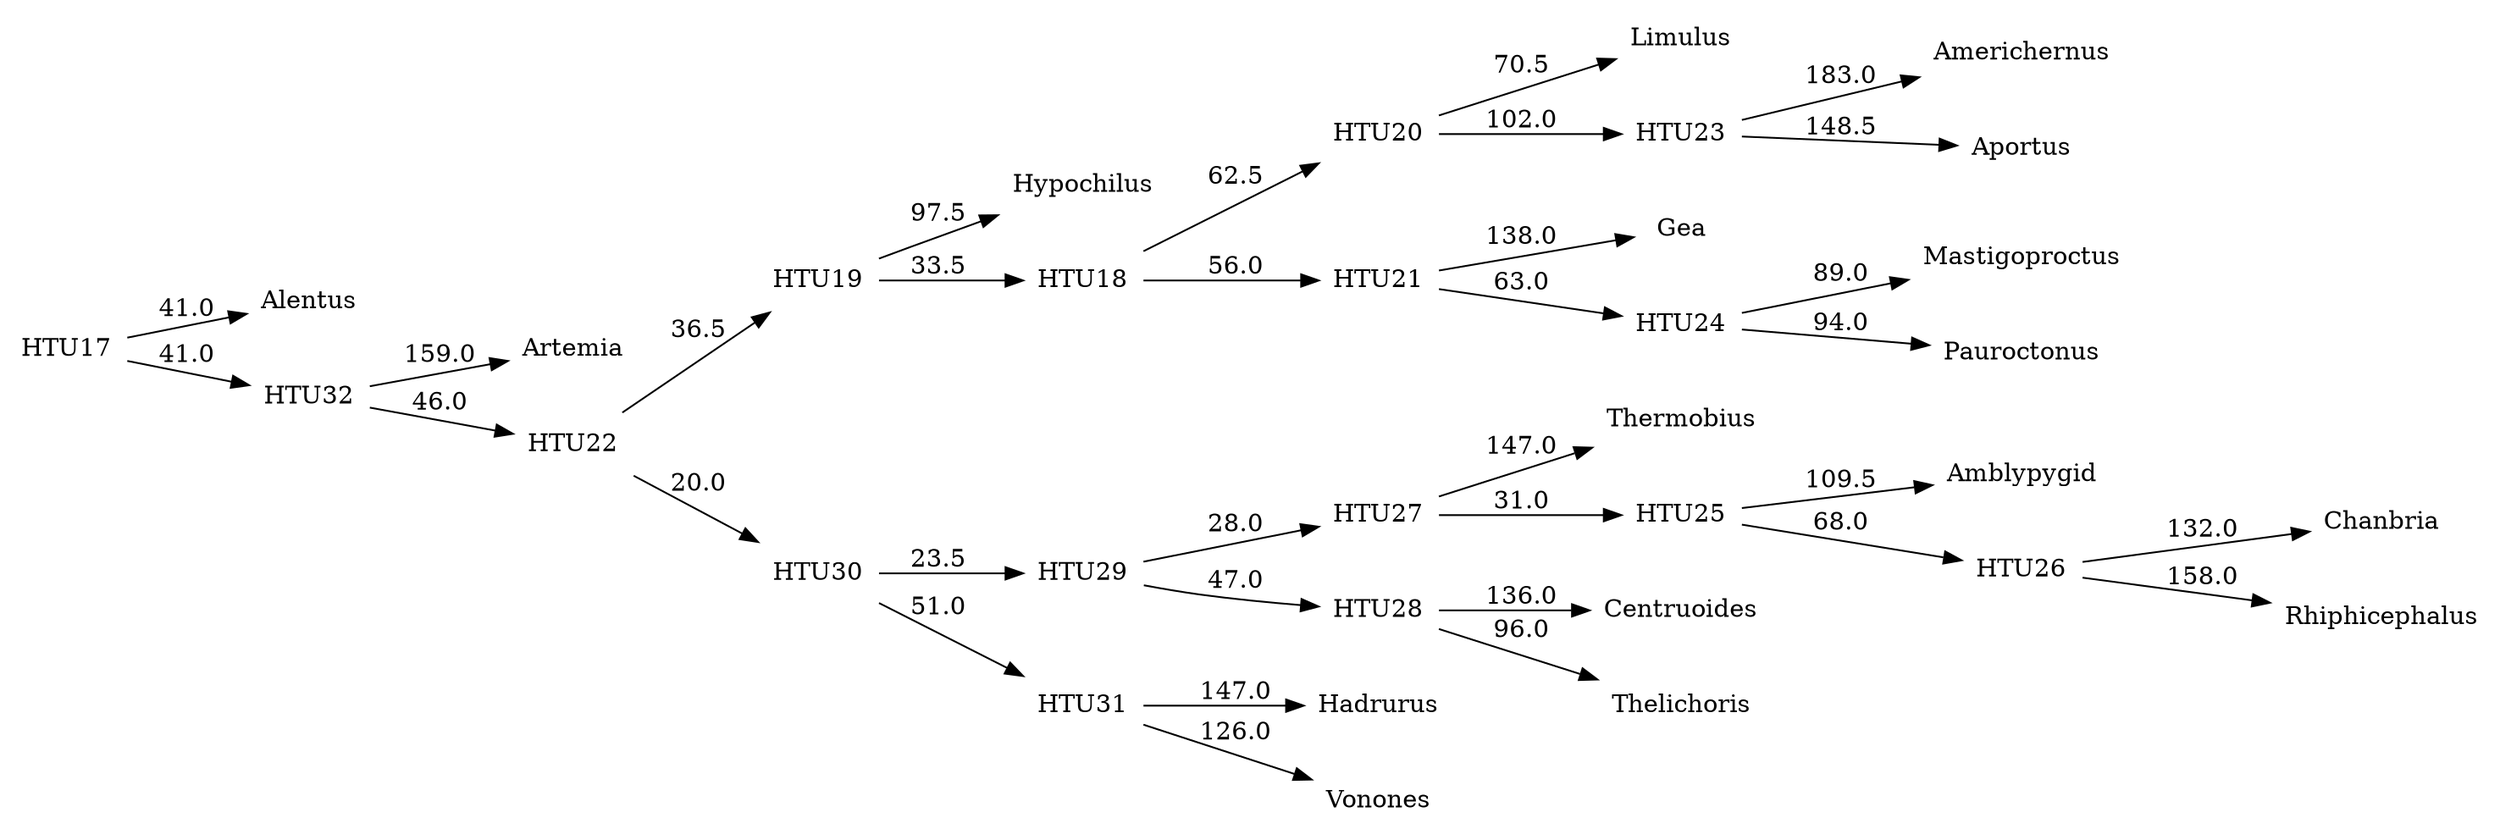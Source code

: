 digraph G {
	rankdir = LR;	node [ shape = none];

    0 [label=Alentus];
    1 [label=Amblypygid];
    2 [label=Americhernus];
    3 [label=Aportus];
    4 [label=Artemia];
    5 [label=Centruoides];
    6 [label=Chanbria];
    7 [label=Gea];
    8 [label=Hadrurus];
    9 [label=Hypochilus];
    10 [label=Limulus];
    11 [label=Mastigoproctus];
    12 [label=Pauroctonus];
    13 [label=Rhiphicephalus];
    14 [label=Thelichoris];
    15 [label=Thermobius];
    16 [label=Vonones];
    17 [label=HTU17];
    18 [label=HTU18];
    19 [label=HTU19];
    20 [label=HTU20];
    21 [label=HTU21];
    22 [label=HTU22];
    23 [label=HTU23];
    24 [label=HTU24];
    25 [label=HTU25];
    26 [label=HTU26];
    27 [label=HTU27];
    28 [label=HTU28];
    29 [label=HTU29];
    30 [label=HTU30];
    31 [label=HTU31];
    32 [label=HTU32];
    17 -> 0 [label=41.0];
    17 -> 32 [label=41.0];
    18 -> 20 [label=62.5];
    18 -> 21 [label=56.0];
    19 -> 9 [label=97.5];
    19 -> 18 [label=33.5];
    20 -> 10 [label=70.5];
    20 -> 23 [label=102.0];
    21 -> 7 [label=138.0];
    21 -> 24 [label=63.0];
    22 -> 19 [label=36.5];
    22 -> 30 [label=20.0];
    23 -> 2 [label=183.0];
    23 -> 3 [label=148.5];
    24 -> 11 [label=89.0];
    24 -> 12 [label=94.0];
    25 -> 1 [label=109.5];
    25 -> 26 [label=68.0];
    26 -> 6 [label=132.0];
    26 -> 13 [label=158.0];
    27 -> 15 [label=147.0];
    27 -> 25 [label=31.0];
    28 -> 5 [label=136.0];
    28 -> 14 [label=96.0];
    29 -> 27 [label=28.0];
    29 -> 28 [label=47.0];
    30 -> 29 [label=23.5];
    30 -> 31 [label=51.0];
    31 -> 8 [label=147.0];
    31 -> 16 [label=126.0];
    32 -> 4 [label=159.0];
    32 -> 22 [label=46.0];
}
//1814.0
digraph G {
	rankdir = LR;	node [ shape = none];

    0 [label=Alentus];
    1 [label=Amblypygid];
    2 [label=Americhernus];
    3 [label=Aportus];
    4 [label=Artemia];
    5 [label=Centruoides];
    6 [label=Chanbria];
    7 [label=Gea];
    8 [label=Hadrurus];
    9 [label=Hypochilus];
    10 [label=Limulus];
    11 [label=Mastigoproctus];
    12 [label=Pauroctonus];
    13 [label=Rhiphicephalus];
    14 [label=Thelichoris];
    15 [label=Thermobius];
    16 [label=Vonones];
    17 [label=HTU17];
    18 [label=HTU18];
    19 [label=HTU19];
    20 [label=HTU20];
    21 [label=HTU21];
    22 [label=HTU22];
    23 [label=HTU23];
    24 [label=HTU24];
    25 [label=HTU25];
    26 [label=HTU26];
    27 [label=HTU27];
    28 [label=HTU28];
    29 [label=HTU29];
    30 [label=HTU30];
    31 [label=HTU31];
    32 [label=HTU32];
    17 -> 0 [label=43.5];
    17 -> 32 [label=43.5];
    18 -> 5 [label=128.5];
    18 -> 19 [label=45.0];
    19 -> 21 [label=65.5];
    19 -> 23 [label=42.0];
    20 -> 9 [label=103.5];
    20 -> 18 [label=24.0];
    21 -> 10 [label=72.0];
    21 -> 24 [label=108.0];
    22 -> 20 [label=21.5];
    22 -> 30 [label=38.5];
    23 -> 15 [label=129.5];
    23 -> 25 [label=39.0];
    24 -> 2 [label=188.0];
    24 -> 3 [label=151.5];
    25 -> 11 [label=103.5];
    25 -> 12 [label=90.5];
    26 -> 1 [label=100.5];
    26 -> 27 [label=47.0];
    27 -> 6 [label=127.0];
    27 -> 13 [label=141.0];
    28 -> 7 [label=171.5];
    28 -> 14 [label=83.0];
    29 -> 26 [label=34.0];
    29 -> 28 [label=40.0];
    30 -> 29 [label=36.0];
    30 -> 31 [label=39.0];
    31 -> 8 [label=162.0];
    31 -> 16 [label=104.0];
    32 -> 4 [label=159.5];
    32 -> 22 [label=65.5];
}
//1813.0
digraph G {
	rankdir = LR;	node [ shape = none];

    0 [label=Alentus];
    1 [label=Amblypygid];
    2 [label=Americhernus];
    3 [label=Aportus];
    4 [label=Artemia];
    5 [label=Centruoides];
    6 [label=Chanbria];
    7 [label=Gea];
    8 [label=Hadrurus];
    9 [label=Hypochilus];
    10 [label=Limulus];
    11 [label=Mastigoproctus];
    12 [label=Pauroctonus];
    13 [label=Rhiphicephalus];
    14 [label=Thelichoris];
    15 [label=Thermobius];
    16 [label=Vonones];
    17 [label=HTU17];
    18 [label=HTU18];
    19 [label=HTU19];
    20 [label=HTU20];
    21 [label=HTU21];
    22 [label=HTU22];
    23 [label=HTU23];
    24 [label=HTU24];
    25 [label=HTU25];
    26 [label=HTU26];
    27 [label=HTU27];
    28 [label=HTU28];
    29 [label=HTU29];
    30 [label=HTU30];
    31 [label=HTU31];
    32 [label=HTU32];
    33 [label=HTU33];
    34 [label=HTU34];
    35 [label=HTU35];
    36 [label=HTU36];
    37 [label=HTU37];
    38 [label=HTU38];
    39 [label=HTU39];
    40 [label=HTU40];
    17 -> 0 [label=103.5];
    17 -> 37 [label=111.0];
    18 -> 19 [label=44.5];
    18 -> 38 [label=10.0];
    19 -> 21 [label=48.5];
    19 -> 22 [label=23.0];
    20 -> 9 [label=82.5];
    20 -> 18 [label=23.0];
    21 -> 10 [label=74.0];
    21 -> 23 [label=40.5];
    22 -> 25 [label=30.0];
    22 -> 39 [label=7.5];
    23 -> 16 [label=83.5];
    23 -> 26 [label=43.5];
    24 -> 20 [label=29.0];
    24 -> 35 [label=34.5];
    25 -> 28 [label=31.5];
    25 -> 40 [label=5.0];
    26 -> 27 [label=90.0];
    26 -> 36 [label=10.5];
    27 -> 2 [label=195.0];
    27 -> 3 [label=151.5];
    28 -> 11 [label=92.0];
    28 -> 12 [label=92.0];
    29 -> 30 [label=40.5];
    29 -> 36 [label=8.0];
    30 -> 6 [label=165.0];
    30 -> 13 [label=114.0];
    31 -> 29 [label=28.0];
    31 -> 40 [label=5.0];
    32 -> 14 [label=52.0];
    32 -> 39 [label=4.0];
    33 -> 32 [label=41.5];
    33 -> 38 [label=7.0];
    34 -> 31 [label=36.0];
    34 -> 33 [label=21.0];
    35 -> 8 [label=134.5];
    35 -> 34 [label=71.5];
    36 -> 1 [label=95.5];
    37 -> 4 [label=146.0];
    37 -> 24 [label=42.5];
    38 -> 5 [label=98.5];
    39 -> 7 [label=163.5];
    40 -> 15 [label=129.0];
}
//1810.0625
digraph G {
	rankdir = LR;	node [ shape = none];

    0 [label=Alentus];
    1 [label=Amblypygid];
    2 [label=Americhernus];
    3 [label=Aportus];
    4 [label=Artemia];
    5 [label=Centruoides];
    6 [label=Chanbria];
    7 [label=Gea];
    8 [label=Hadrurus];
    9 [label=Hypochilus];
    10 [label=Limulus];
    11 [label=Mastigoproctus];
    12 [label=Pauroctonus];
    13 [label=Rhiphicephalus];
    14 [label=Thelichoris];
    15 [label=Thermobius];
    16 [label=Vonones];
    17 [label=HTU17];
    18 [label=HTU18];
    19 [label=HTU19];
    20 [label=HTU20];
    21 [label=HTU21];
    22 [label=HTU22];
    23 [label=HTU23];
    24 [label=HTU24];
    25 [label=HTU25];
    26 [label=HTU26];
    27 [label=HTU27];
    28 [label=HTU28];
    29 [label=HTU29];
    30 [label=HTU30];
    31 [label=HTU31];
    32 [label=HTU32];
    17 -> 0 [label=99.0];
    17 -> 32 [label=106.5];
    18 -> 20 [label=57.0];
    18 -> 24 [label=40.5];
    19 -> 9 [label=84.0];
    19 -> 18 [label=53.0];
    20 -> 10 [label=77.0];
    20 -> 21 [label=48.0];
    21 -> 16 [label=78.5];
    21 -> 23 [label=101.5];
    22 -> 19 [label=38.0];
    22 -> 31 [label=28.5];
    23 -> 2 [label=196.5];
    23 -> 3 [label=150.0];
    24 -> 11 [label=90.5];
    24 -> 12 [label=95.5];
    25 -> 1 [label=94.0];
    25 -> 26 [label=70.5];
    26 -> 6 [label=124.5];
    26 -> 13 [label=156.5];
    27 -> 15 [label=136.5];
    27 -> 25 [label=42.0];
    28 -> 7 [label=162.0];
    28 -> 14 [label=110.0];
    29 -> 5 [label=91.5];
    29 -> 28 [label=55.5];
    30 -> 27 [label=56.5];
    30 -> 29 [label=36.0];
    31 -> 8 [label=142.5];
    31 -> 30 [label=34.5];
    32 -> 4 [label=149.0];
    32 -> 22 [label=38.0];
}
//1792.0
digraph G {
	rankdir = LR;	node [ shape = none];

    0 [label=Alentus];
    1 [label=Amblypygid];
    2 [label=Americhernus];
    3 [label=Aportus];
    4 [label=Artemia];
    5 [label=Centruoides];
    6 [label=Chanbria];
    7 [label=Gea];
    8 [label=Hadrurus];
    9 [label=Hypochilus];
    10 [label=Limulus];
    11 [label=Mastigoproctus];
    12 [label=Pauroctonus];
    13 [label=Rhiphicephalus];
    14 [label=Thelichoris];
    15 [label=Thermobius];
    16 [label=Vonones];
    17 [label=HTU17];
    18 [label=HTU18];
    19 [label=HTU19];
    20 [label=HTU20];
    21 [label=HTU21];
    22 [label=HTU22];
    23 [label=HTU23];
    24 [label=HTU24];
    25 [label=HTU25];
    26 [label=HTU26];
    27 [label=HTU27];
    28 [label=HTU28];
    29 [label=HTU29];
    30 [label=HTU30];
    31 [label=HTU31];
    32 [label=HTU32];
    17 -> 0 [label=99.0];
    17 -> 32 [label=106.5];
    18 -> 20 [label=57.0];
    18 -> 24 [label=40.5];
    19 -> 9 [label=84.0];
    19 -> 18 [label=53.0];
    20 -> 10 [label=77.0];
    20 -> 21 [label=48.0];
    21 -> 16 [label=78.5];
    21 -> 23 [label=101.5];
    22 -> 19 [label=38.0];
    22 -> 31 [label=28.5];
    23 -> 2 [label=196.5];
    23 -> 3 [label=150.0];
    24 -> 11 [label=90.5];
    24 -> 12 [label=95.5];
    25 -> 1 [label=94.0];
    25 -> 26 [label=70.5];
    26 -> 6 [label=124.5];
    26 -> 13 [label=156.5];
    27 -> 15 [label=136.5];
    27 -> 25 [label=42.0];
    28 -> 7 [label=162.0];
    28 -> 14 [label=110.0];
    29 -> 5 [label=91.5];
    29 -> 28 [label=55.5];
    30 -> 27 [label=56.5];
    30 -> 29 [label=36.0];
    31 -> 8 [label=142.5];
    31 -> 30 [label=34.5];
    32 -> 4 [label=149.0];
    32 -> 22 [label=38.0];
}
//1792.0
digraph G {
	rankdir = LR;	node [ shape = none];

    0 [label=Alentus];
    1 [label=Amblypygid];
    2 [label=Americhernus];
    3 [label=Aportus];
    4 [label=Artemia];
    5 [label=Centruoides];
    6 [label=Chanbria];
    7 [label=Gea];
    8 [label=Hadrurus];
    9 [label=Hypochilus];
    10 [label=Limulus];
    11 [label=Mastigoproctus];
    12 [label=Pauroctonus];
    13 [label=Rhiphicephalus];
    14 [label=Thelichoris];
    15 [label=Thermobius];
    16 [label=Vonones];
    17 [label=HTU17];
    18 [label=HTU18];
    19 [label=HTU19];
    20 [label=HTU20];
    21 [label=HTU21];
    22 [label=HTU22];
    23 [label=HTU23];
    24 [label=HTU24];
    25 [label=HTU25];
    26 [label=HTU26];
    27 [label=HTU27];
    28 [label=HTU28];
    29 [label=HTU29];
    30 [label=HTU30];
    31 [label=HTU31];
    32 [label=HTU32];
    17 -> 0 [label=99.0];
    17 -> 32 [label=106.5];
    18 -> 20 [label=57.0];
    18 -> 24 [label=40.5];
    19 -> 9 [label=84.0];
    19 -> 18 [label=53.0];
    20 -> 10 [label=77.0];
    20 -> 21 [label=48.0];
    21 -> 16 [label=78.5];
    21 -> 23 [label=101.5];
    22 -> 19 [label=38.0];
    22 -> 31 [label=28.5];
    23 -> 2 [label=196.5];
    23 -> 3 [label=150.0];
    24 -> 11 [label=90.5];
    24 -> 12 [label=95.5];
    25 -> 1 [label=94.0];
    25 -> 26 [label=70.5];
    26 -> 6 [label=124.5];
    26 -> 13 [label=156.5];
    27 -> 15 [label=136.5];
    27 -> 25 [label=42.0];
    28 -> 7 [label=162.0];
    28 -> 14 [label=110.0];
    29 -> 5 [label=91.5];
    29 -> 28 [label=55.5];
    30 -> 27 [label=56.5];
    30 -> 29 [label=36.0];
    31 -> 8 [label=142.5];
    31 -> 30 [label=34.5];
    32 -> 4 [label=149.0];
    32 -> 22 [label=38.0];
}
//1792.0
digraph G {
	rankdir = LR;	node [ shape = none];

    0 [label=Alentus];
    1 [label=Amblypygid];
    2 [label=Americhernus];
    3 [label=Aportus];
    4 [label=Artemia];
    5 [label=Centruoides];
    6 [label=Chanbria];
    7 [label=Gea];
    8 [label=Hadrurus];
    9 [label=Hypochilus];
    10 [label=Limulus];
    11 [label=Mastigoproctus];
    12 [label=Pauroctonus];
    13 [label=Rhiphicephalus];
    14 [label=Thelichoris];
    15 [label=Thermobius];
    16 [label=Vonones];
    17 [label=HTU17];
    18 [label=HTU18];
    19 [label=HTU19];
    20 [label=HTU20];
    21 [label=HTU21];
    22 [label=HTU22];
    23 [label=HTU23];
    24 [label=HTU24];
    25 [label=HTU25];
    26 [label=HTU26];
    27 [label=HTU27];
    28 [label=HTU28];
    29 [label=HTU29];
    30 [label=HTU30];
    31 [label=HTU31];
    32 [label=HTU32];
    17 -> 0 [label=102.5];
    17 -> 32 [label=106.0];
    18 -> 5 [label=107.5];
    18 -> 19 [label=56.0];
    19 -> 21 [label=48.0];
    19 -> 25 [label=37.0];
    20 -> 9 [label=88.0];
    20 -> 18 [label=31.0];
    21 -> 10 [label=72.5];
    21 -> 22 [label=49.5];
    22 -> 16 [label=72.5];
    22 -> 24 [label=99.5];
    23 -> 20 [label=22.5];
    23 -> 31 [label=23.5];
    24 -> 2 [label=194.5];
    24 -> 3 [label=145.0];
    25 -> 11 [label=93.5];
    25 -> 12 [label=91.5];
    26 -> 1 [label=104.5];
    26 -> 27 [label=61.5];
    27 -> 6 [label=133.0];
    27 -> 13 [label=148.0];
    28 -> 15 [label=139.5];
    28 -> 26 [label=33.0];
    29 -> 7 [label=177.0];
    29 -> 14 [label=102.0];
    30 -> 28 [label=43.0];
    30 -> 29 [label=43.0];
    31 -> 8 [label=132.5];
    31 -> 30 [label=46.0];
    32 -> 4 [label=141.5];
    32 -> 23 [label=43.5];
}
//1788.0
digraph G {
	rankdir = LR;	node [ shape = none];

    0 [label=Alentus];
    1 [label=Amblypygid];
    2 [label=Americhernus];
    3 [label=Aportus];
    4 [label=Artemia];
    5 [label=Centruoides];
    6 [label=Chanbria];
    7 [label=Gea];
    8 [label=Hadrurus];
    9 [label=Hypochilus];
    10 [label=Limulus];
    11 [label=Mastigoproctus];
    12 [label=Pauroctonus];
    13 [label=Rhiphicephalus];
    14 [label=Thelichoris];
    15 [label=Thermobius];
    16 [label=Vonones];
    17 [label=HTU17];
    18 [label=HTU18];
    19 [label=HTU19];
    20 [label=HTU20];
    21 [label=HTU21];
    22 [label=HTU22];
    23 [label=HTU23];
    24 [label=HTU24];
    25 [label=HTU25];
    26 [label=HTU26];
    27 [label=HTU27];
    28 [label=HTU28];
    29 [label=HTU29];
    30 [label=HTU30];
    31 [label=HTU31];
    32 [label=HTU32];
    17 -> 0 [label=43.0];
    17 -> 32 [label=117.0];
    18 -> 20 [label=38.5];
    18 -> 21 [label=51.5];
    19 -> 9 [label=82.0];
    19 -> 18 [label=41.5];
    20 -> 10 [label=67.0];
    20 -> 22 [label=50.5];
    21 -> 7 [label=160.5];
    21 -> 24 [label=48.5];
    22 -> 16 [label=75.5];
    22 -> 25 [label=103.5];
    23 -> 19 [label=23.5];
    23 -> 31 [label=30.0];
    24 -> 15 [label=134.0];
    24 -> 26 [label=43.0];
    25 -> 2 [label=189.0];
    25 -> 3 [label=150.0];
    26 -> 11 [label=108.5];
    26 -> 12 [label=84.5];
    27 -> 1 [label=102.5];
    27 -> 28 [label=58.5];
    28 -> 6 [label=130.0];
    28 -> 13 [label=153.0];
    29 -> 5 [label=124.0];
    29 -> 14 [label=94.0];
    30 -> 27 [label=46.5];
    30 -> 29 [label=38.0];
    31 -> 8 [label=129.0];
    31 -> 30 [label=39.5];
    32 -> 4 [label=179.0];
    32 -> 23 [label=26.5];
}
//1782.0
digraph G {
	rankdir = LR;	node [ shape = none];

    0 [label=Alentus];
    1 [label=Amblypygid];
    2 [label=Americhernus];
    3 [label=Aportus];
    4 [label=Artemia];
    5 [label=Centruoides];
    6 [label=Chanbria];
    7 [label=Gea];
    8 [label=Hadrurus];
    9 [label=Hypochilus];
    10 [label=Limulus];
    11 [label=Mastigoproctus];
    12 [label=Pauroctonus];
    13 [label=Rhiphicephalus];
    14 [label=Thelichoris];
    15 [label=Thermobius];
    16 [label=Vonones];
    17 [label=HTU17];
    18 [label=HTU18];
    19 [label=HTU19];
    20 [label=HTU20];
    21 [label=HTU21];
    22 [label=HTU22];
    23 [label=HTU23];
    24 [label=HTU24];
    25 [label=HTU25];
    26 [label=HTU26];
    27 [label=HTU27];
    28 [label=HTU28];
    29 [label=HTU29];
    30 [label=HTU30];
    31 [label=HTU31];
    32 [label=HTU32];
    17 -> 0 [label=104.5];
    17 -> 32 [label=112.0];
    18 -> 20 [label=43.0];
    18 -> 23 [label=42.0];
    19 -> 9 [label=82.5];
    19 -> 18 [label=48.5];
    20 -> 10 [label=77.5];
    20 -> 21 [label=38.0];
    21 -> 16 [label=81.0];
    21 -> 24 [label=51.0];
    22 -> 19 [label=29.5];
    22 -> 31 [label=30.0];
    23 -> 15 [label=117.0];
    23 -> 26 [label=44.0];
    24 -> 1 [label=106.5];
    24 -> 25 [label=76.5];
    25 -> 2 [label=200.5];
    25 -> 3 [label=150.5];
    26 -> 11 [label=96.0];
    26 -> 12 [label=91.5];
    27 -> 6 [label=124.0];
    27 -> 13 [label=156.0];
    28 -> 7 [label=162.0];
    28 -> 14 [label=109.0];
    29 -> 5 [label=95.0];
    29 -> 28 [label=45.0];
    30 -> 27 [label=58.0];
    30 -> 29 [label=30.0];
    31 -> 8 [label=132.0];
    31 -> 30 [label=41.0];
    32 -> 4 [label=140.5];
    32 -> 22 [label=35.5];
}
//1772.0
digraph G {
	rankdir = LR;	node [ shape = none];

    0 [label=Alentus];
    1 [label=Amblypygid];
    2 [label=Americhernus];
    3 [label=Aportus];
    4 [label=Artemia];
    5 [label=Centruoides];
    6 [label=Chanbria];
    7 [label=Gea];
    8 [label=Hadrurus];
    9 [label=Hypochilus];
    10 [label=Limulus];
    11 [label=Mastigoproctus];
    12 [label=Pauroctonus];
    13 [label=Rhiphicephalus];
    14 [label=Thelichoris];
    15 [label=Thermobius];
    16 [label=Vonones];
    17 [label=HTU17];
    18 [label=HTU18];
    19 [label=HTU19];
    20 [label=HTU20];
    21 [label=HTU21];
    22 [label=HTU22];
    23 [label=HTU23];
    24 [label=HTU24];
    25 [label=HTU25];
    26 [label=HTU26];
    27 [label=HTU27];
    28 [label=HTU28];
    29 [label=HTU29];
    30 [label=HTU30];
    31 [label=HTU31];
    32 [label=HTU32];
    17 -> 0 [label=104.5];
    17 -> 32 [label=112.0];
    18 -> 20 [label=43.0];
    18 -> 23 [label=42.0];
    19 -> 9 [label=82.5];
    19 -> 18 [label=48.5];
    20 -> 10 [label=77.5];
    20 -> 21 [label=38.0];
    21 -> 16 [label=81.0];
    21 -> 24 [label=51.0];
    22 -> 19 [label=29.5];
    22 -> 31 [label=30.0];
    23 -> 15 [label=117.0];
    23 -> 26 [label=44.0];
    24 -> 1 [label=106.5];
    24 -> 25 [label=76.5];
    25 -> 2 [label=200.5];
    25 -> 3 [label=150.5];
    26 -> 11 [label=96.0];
    26 -> 12 [label=91.5];
    27 -> 6 [label=124.0];
    27 -> 13 [label=156.0];
    28 -> 7 [label=162.0];
    28 -> 14 [label=109.0];
    29 -> 5 [label=95.0];
    29 -> 28 [label=45.0];
    30 -> 27 [label=58.0];
    30 -> 29 [label=30.0];
    31 -> 8 [label=132.0];
    31 -> 30 [label=41.0];
    32 -> 4 [label=140.5];
    32 -> 22 [label=35.5];
}
//1772.0
digraph G {
	rankdir = LR;	node [ shape = none];

    0 [label=Alentus];
    1 [label=Amblypygid];
    2 [label=Americhernus];
    3 [label=Aportus];
    4 [label=Artemia];
    5 [label=Centruoides];
    6 [label=Chanbria];
    7 [label=Gea];
    8 [label=Hadrurus];
    9 [label=Hypochilus];
    10 [label=Limulus];
    11 [label=Mastigoproctus];
    12 [label=Pauroctonus];
    13 [label=Rhiphicephalus];
    14 [label=Thelichoris];
    15 [label=Thermobius];
    16 [label=Vonones];
    17 [label=HTU17];
    18 [label=HTU18];
    19 [label=HTU19];
    20 [label=HTU20];
    21 [label=HTU21];
    22 [label=HTU22];
    23 [label=HTU23];
    24 [label=HTU24];
    25 [label=HTU25];
    26 [label=HTU26];
    27 [label=HTU27];
    28 [label=HTU28];
    29 [label=HTU29];
    30 [label=HTU30];
    31 [label=HTU31];
    32 [label=HTU32];
    17 -> 0 [label=44.5];
    17 -> 32 [label=44.5];
    18 -> 5 [label=129.5];
    18 -> 19 [label=52.0];
    19 -> 21 [label=32.5];
    19 -> 24 [label=38.5];
    20 -> 9 [label=116.0];
    20 -> 18 [label=26.5];
    21 -> 10 [label=95.0];
    21 -> 22 [label=29.0];
    22 -> 16 [label=97.5];
    22 -> 25 [label=59.5];
    23 -> 20 [label=24.5];
    23 -> 31 [label=30.5];
    24 -> 15 [label=139.5];
    24 -> 27 [label=34.0];
    25 -> 1 [label=80.5];
    25 -> 26 [label=51.0];
    26 -> 2 [label=226.0];
    26 -> 3 [label=132.5];
    27 -> 11 [label=109.5];
    27 -> 12 [label=95.5];
    28 -> 6 [label=152.0];
    28 -> 13 [label=145.0];
    29 -> 7 [label=192.0];
    29 -> 14 [label=100.5];
    30 -> 28 [label=38.0];
    30 -> 29 [label=33.5];
    31 -> 8 [label=127.0];
    31 -> 30 [label=48.0];
    32 -> 4 [label=165.0];
    32 -> 23 [label=55.0];
}
//1759.0
